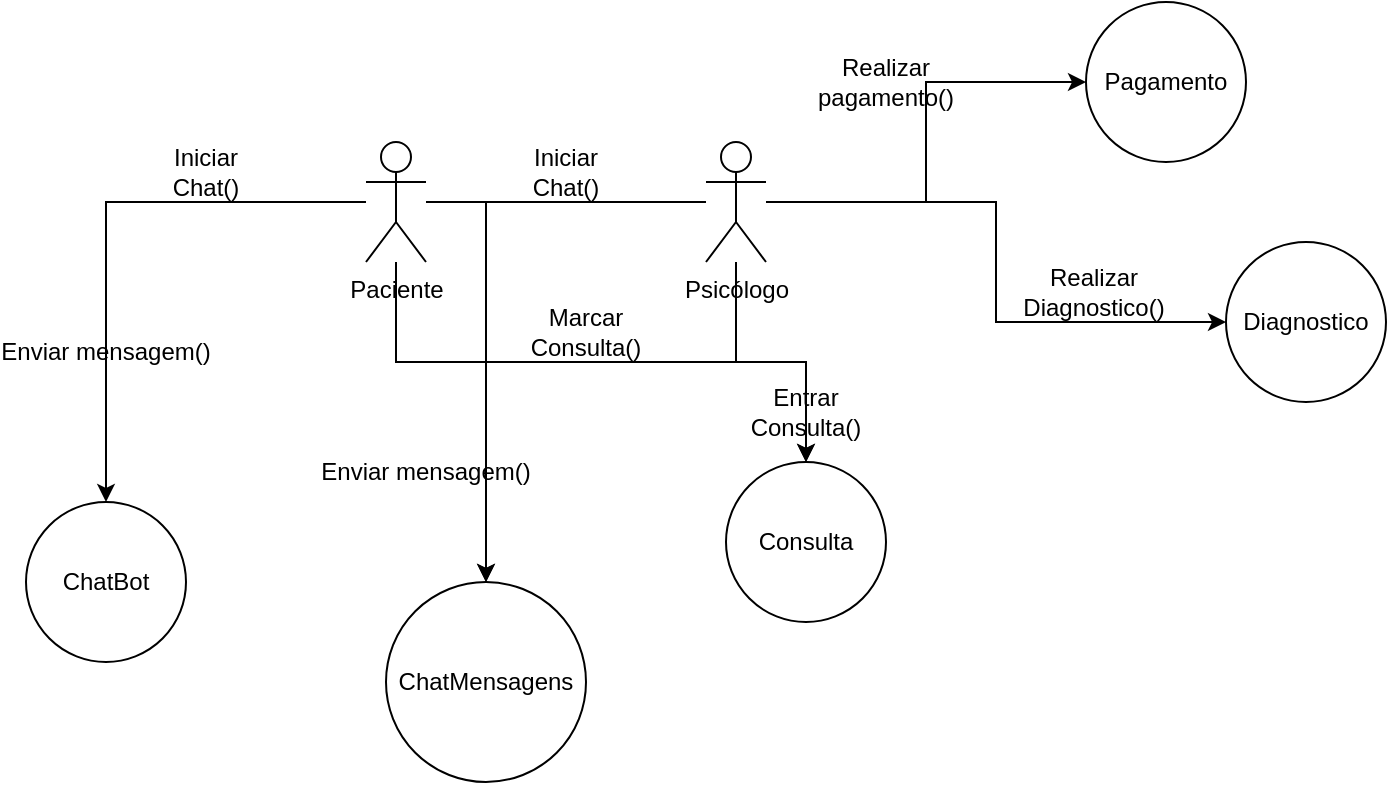 <mxfile version="24.0.0" type="github">
  <diagram name="Página-1" id="SfSEKzXnsGO-wV4Z4__S">
    <mxGraphModel dx="2261" dy="780" grid="1" gridSize="10" guides="1" tooltips="1" connect="1" arrows="1" fold="1" page="1" pageScale="1" pageWidth="827" pageHeight="1169" math="0" shadow="0">
      <root>
        <mxCell id="0" />
        <mxCell id="1" parent="0" />
        <mxCell id="Cg8-tRYgy1f4m0vnlUpp-16" style="edgeStyle=orthogonalEdgeStyle;rounded=0;orthogonalLoop=1;jettySize=auto;html=1;entryX=0.5;entryY=0;entryDx=0;entryDy=0;" edge="1" parent="1" source="Cg8-tRYgy1f4m0vnlUpp-1" target="Cg8-tRYgy1f4m0vnlUpp-10">
          <mxGeometry relative="1" as="geometry">
            <Array as="points">
              <mxPoint x="80" y="170" />
            </Array>
          </mxGeometry>
        </mxCell>
        <mxCell id="Cg8-tRYgy1f4m0vnlUpp-21" style="edgeStyle=orthogonalEdgeStyle;rounded=0;orthogonalLoop=1;jettySize=auto;html=1;" edge="1" parent="1" source="Cg8-tRYgy1f4m0vnlUpp-1" target="Cg8-tRYgy1f4m0vnlUpp-11">
          <mxGeometry relative="1" as="geometry" />
        </mxCell>
        <mxCell id="Cg8-tRYgy1f4m0vnlUpp-25" style="edgeStyle=orthogonalEdgeStyle;rounded=0;orthogonalLoop=1;jettySize=auto;html=1;" edge="1" parent="1" source="Cg8-tRYgy1f4m0vnlUpp-1" target="Cg8-tRYgy1f4m0vnlUpp-13">
          <mxGeometry relative="1" as="geometry">
            <Array as="points">
              <mxPoint x="35" y="250" />
              <mxPoint x="240" y="250" />
            </Array>
          </mxGeometry>
        </mxCell>
        <mxCell id="Cg8-tRYgy1f4m0vnlUpp-1" value="Paciente" style="shape=umlActor;verticalLabelPosition=bottom;verticalAlign=top;html=1;outlineConnect=0;" vertex="1" parent="1">
          <mxGeometry x="20" y="140" width="30" height="60" as="geometry" />
        </mxCell>
        <mxCell id="Cg8-tRYgy1f4m0vnlUpp-17" style="edgeStyle=orthogonalEdgeStyle;rounded=0;orthogonalLoop=1;jettySize=auto;html=1;entryX=0.5;entryY=0;entryDx=0;entryDy=0;" edge="1" parent="1" source="Cg8-tRYgy1f4m0vnlUpp-4" target="Cg8-tRYgy1f4m0vnlUpp-10">
          <mxGeometry relative="1" as="geometry" />
        </mxCell>
        <mxCell id="Cg8-tRYgy1f4m0vnlUpp-26" style="edgeStyle=orthogonalEdgeStyle;rounded=0;orthogonalLoop=1;jettySize=auto;html=1;entryX=0.5;entryY=0;entryDx=0;entryDy=0;" edge="1" parent="1" source="Cg8-tRYgy1f4m0vnlUpp-4" target="Cg8-tRYgy1f4m0vnlUpp-13">
          <mxGeometry relative="1" as="geometry" />
        </mxCell>
        <mxCell id="Cg8-tRYgy1f4m0vnlUpp-29" style="edgeStyle=orthogonalEdgeStyle;rounded=0;orthogonalLoop=1;jettySize=auto;html=1;" edge="1" parent="1" source="Cg8-tRYgy1f4m0vnlUpp-4" target="Cg8-tRYgy1f4m0vnlUpp-12">
          <mxGeometry relative="1" as="geometry" />
        </mxCell>
        <mxCell id="Cg8-tRYgy1f4m0vnlUpp-31" style="edgeStyle=orthogonalEdgeStyle;rounded=0;orthogonalLoop=1;jettySize=auto;html=1;entryX=0;entryY=0.5;entryDx=0;entryDy=0;" edge="1" parent="1" source="Cg8-tRYgy1f4m0vnlUpp-4" target="Cg8-tRYgy1f4m0vnlUpp-14">
          <mxGeometry relative="1" as="geometry" />
        </mxCell>
        <mxCell id="Cg8-tRYgy1f4m0vnlUpp-4" value="Psicólogo" style="shape=umlActor;verticalLabelPosition=bottom;verticalAlign=top;html=1;outlineConnect=0;" vertex="1" parent="1">
          <mxGeometry x="190" y="140" width="30" height="60" as="geometry" />
        </mxCell>
        <mxCell id="Cg8-tRYgy1f4m0vnlUpp-10" value="ChatMensagens" style="ellipse;whiteSpace=wrap;html=1;aspect=fixed;" vertex="1" parent="1">
          <mxGeometry x="30" y="360" width="100" height="100" as="geometry" />
        </mxCell>
        <mxCell id="Cg8-tRYgy1f4m0vnlUpp-11" value="ChatBot" style="ellipse;whiteSpace=wrap;html=1;aspect=fixed;" vertex="1" parent="1">
          <mxGeometry x="-150" y="320" width="80" height="80" as="geometry" />
        </mxCell>
        <mxCell id="Cg8-tRYgy1f4m0vnlUpp-12" value="Pagamento" style="ellipse;whiteSpace=wrap;html=1;aspect=fixed;" vertex="1" parent="1">
          <mxGeometry x="380" y="70" width="80" height="80" as="geometry" />
        </mxCell>
        <mxCell id="Cg8-tRYgy1f4m0vnlUpp-13" value="Consulta" style="ellipse;whiteSpace=wrap;html=1;aspect=fixed;" vertex="1" parent="1">
          <mxGeometry x="200" y="300" width="80" height="80" as="geometry" />
        </mxCell>
        <mxCell id="Cg8-tRYgy1f4m0vnlUpp-14" value="Diagnostico" style="ellipse;whiteSpace=wrap;html=1;aspect=fixed;" vertex="1" parent="1">
          <mxGeometry x="450" y="190" width="80" height="80" as="geometry" />
        </mxCell>
        <mxCell id="Cg8-tRYgy1f4m0vnlUpp-18" value="Enviar&lt;span style=&quot;background-color: initial;&quot;&gt;&amp;nbsp;mensagem()&lt;/span&gt;" style="text;html=1;align=center;verticalAlign=middle;whiteSpace=wrap;rounded=0;" vertex="1" parent="1">
          <mxGeometry x="20" y="290" width="60" height="30" as="geometry" />
        </mxCell>
        <mxCell id="Cg8-tRYgy1f4m0vnlUpp-20" value="Iniciar Chat()" style="text;html=1;align=center;verticalAlign=middle;whiteSpace=wrap;rounded=0;" vertex="1" parent="1">
          <mxGeometry x="90" y="140" width="60" height="30" as="geometry" />
        </mxCell>
        <mxCell id="Cg8-tRYgy1f4m0vnlUpp-23" value="Iniciar Chat()" style="text;html=1;align=center;verticalAlign=middle;whiteSpace=wrap;rounded=0;" vertex="1" parent="1">
          <mxGeometry x="-90" y="140" width="60" height="30" as="geometry" />
        </mxCell>
        <mxCell id="Cg8-tRYgy1f4m0vnlUpp-24" value="Enviar&lt;span style=&quot;background-color: initial;&quot;&gt;&amp;nbsp;mensagem()&lt;/span&gt;" style="text;html=1;align=center;verticalAlign=middle;whiteSpace=wrap;rounded=0;" vertex="1" parent="1">
          <mxGeometry x="-140" y="230" width="60" height="30" as="geometry" />
        </mxCell>
        <mxCell id="Cg8-tRYgy1f4m0vnlUpp-27" value="Marcar Consulta()" style="text;html=1;align=center;verticalAlign=middle;whiteSpace=wrap;rounded=0;" vertex="1" parent="1">
          <mxGeometry x="100" y="220" width="60" height="30" as="geometry" />
        </mxCell>
        <mxCell id="Cg8-tRYgy1f4m0vnlUpp-28" value="Entrar Consulta()" style="text;html=1;align=center;verticalAlign=middle;whiteSpace=wrap;rounded=0;" vertex="1" parent="1">
          <mxGeometry x="210" y="260" width="60" height="30" as="geometry" />
        </mxCell>
        <mxCell id="Cg8-tRYgy1f4m0vnlUpp-30" value="Realizar pagamento()" style="text;html=1;align=center;verticalAlign=middle;whiteSpace=wrap;rounded=0;" vertex="1" parent="1">
          <mxGeometry x="250" y="95" width="60" height="30" as="geometry" />
        </mxCell>
        <mxCell id="Cg8-tRYgy1f4m0vnlUpp-32" value="Realizar Diagnostico()" style="text;html=1;align=center;verticalAlign=middle;whiteSpace=wrap;rounded=0;" vertex="1" parent="1">
          <mxGeometry x="354" y="200" width="60" height="30" as="geometry" />
        </mxCell>
      </root>
    </mxGraphModel>
  </diagram>
</mxfile>
